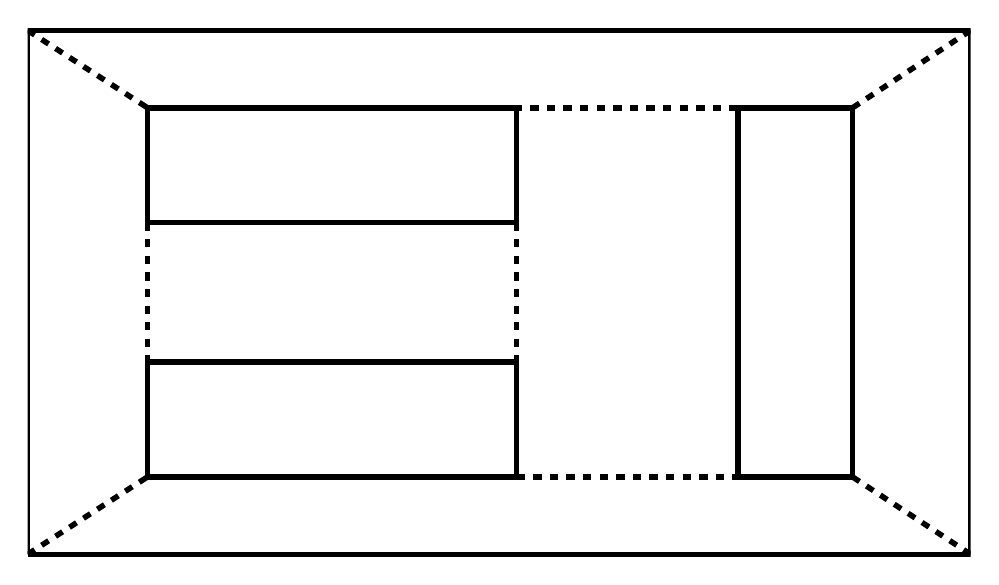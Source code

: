 % This file was created by matlab2tikz v0.4.0.
% Copyright (c) 2008--2013, Nico Schlömer <nico.schloemer@gmail.com>
% All rights reserved.
% 
% The latest updates can be retrieved from
%   http://www.mathworks.com/matlabcentral/fileexchange/22022-matlab2tikz
% where you can also make suggestions and rate matlab2tikz.
% 
% % -*- root: TestingFigures.tex -*-
% 
\begin{tikzpicture}

\begin{axis}[%
width=4.715in,
height=3.642in,
scale only axis,
xmin=0.529,
xmax=162.529,
ymin=-17.044,
ymax=108.102,
hide axis,
axis x line*=bottom,
axis y line*=left,
y post scale=1,
unit vector ratio=1 1 1
]
\addplot [
color=black,
dashed,
line width=2.0pt,
forget plot
]
table[row sep=crcr]{
84.529 57.53\\
84.529 33.528\\
};
\addplot [
color=black,
dashed,
line width=2.0pt,
forget plot
]
table[row sep=crcr]{
122.529 77.226\\
84.529 77.226\\
};
\addplot [
color=black,
dashed,
line width=2.0pt,
forget plot
]
table[row sep=crcr]{
162.529 90.529\\
142.225 77.226\\
};
\addplot [
color=black,
dashed,
line width=2.0pt,
forget plot
]
table[row sep=crcr]{
0.529 90.529\\
21.136 77.226\\
};
\addplot [
color=black,
dashed,
line width=2.0pt,
forget plot
]
table[row sep=crcr]{
162.529 0.529\\
142.225 13.833\\
};
\addplot [
color=black,
dashed,
line width=2.0pt,
forget plot
]
table[row sep=crcr]{
84.529 13.833\\
122.529 13.833\\
};
\addplot [
color=black,
dashed,
line width=2.0pt,
forget plot
]
table[row sep=crcr]{
21.136 57.53\\
21.136 33.528\\
};
\addplot [
color=black,
dashed,
line width=2.0pt,
forget plot
]
table[row sep=crcr]{
0.529 0.529\\
21.136 13.833\\
};
\addplot [
color=black,
solid,
line width=2.0pt,
forget plot
]
table[row sep=crcr]{
0.529 0.529\\
162.529 0.529\\
162.529 90.529\\
0.529 90.529\\
0.529 0.529\\
0.529 0.529\\
};
\addplot [
color=black,
solid,
line width=2.0pt,
forget plot
]
table[row sep=crcr]{
122.529 77.226\\
122.529 13.833\\
142.225 13.833\\
142.225 77.226\\
122.529 77.226\\
122.529 77.226\\
};
\addplot [
color=black,
solid,
line width=2.0pt,
forget plot
]
table[row sep=crcr]{
84.529 77.226\\
21.136 77.226\\
21.136 57.53\\
84.529 57.53\\
84.529 77.226\\
84.529 77.226\\
};
\addplot [
color=black,
solid,
line width=2.0pt,
forget plot
]
table[row sep=crcr]{
84.529 33.528\\
21.136 33.528\\
21.136 13.833\\
84.529 13.833\\
84.529 33.528\\
84.529 33.528\\
};
\end{axis}
\end{tikzpicture}%